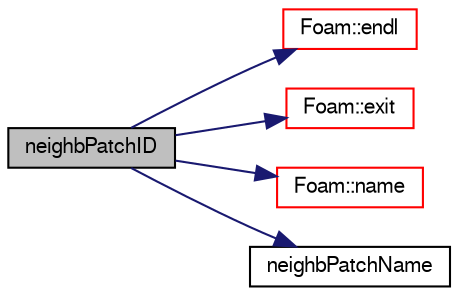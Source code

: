 digraph "neighbPatchID"
{
  bgcolor="transparent";
  edge [fontname="FreeSans",fontsize="10",labelfontname="FreeSans",labelfontsize="10"];
  node [fontname="FreeSans",fontsize="10",shape=record];
  rankdir="LR";
  Node862 [label="neighbPatchID",height=0.2,width=0.4,color="black", fillcolor="grey75", style="filled", fontcolor="black"];
  Node862 -> Node863 [color="midnightblue",fontsize="10",style="solid",fontname="FreeSans"];
  Node863 [label="Foam::endl",height=0.2,width=0.4,color="red",URL="$a21124.html#a2db8fe02a0d3909e9351bb4275b23ce4",tooltip="Add newline and flush stream. "];
  Node862 -> Node865 [color="midnightblue",fontsize="10",style="solid",fontname="FreeSans"];
  Node865 [label="Foam::exit",height=0.2,width=0.4,color="red",URL="$a21124.html#a06ca7250d8e89caf05243ec094843642"];
  Node862 -> Node910 [color="midnightblue",fontsize="10",style="solid",fontname="FreeSans"];
  Node910 [label="Foam::name",height=0.2,width=0.4,color="red",URL="$a21124.html#adcb0df2bd4953cb6bb390272d8263c3a",tooltip="Return a string representation of a complex. "];
  Node862 -> Node913 [color="midnightblue",fontsize="10",style="solid",fontname="FreeSans"];
  Node913 [label="neighbPatchName",height=0.2,width=0.4,color="black",URL="$a27434.html#a1ead4b5b090c3b93bd27d242080dce76",tooltip="Neighbour patch name. "];
}
